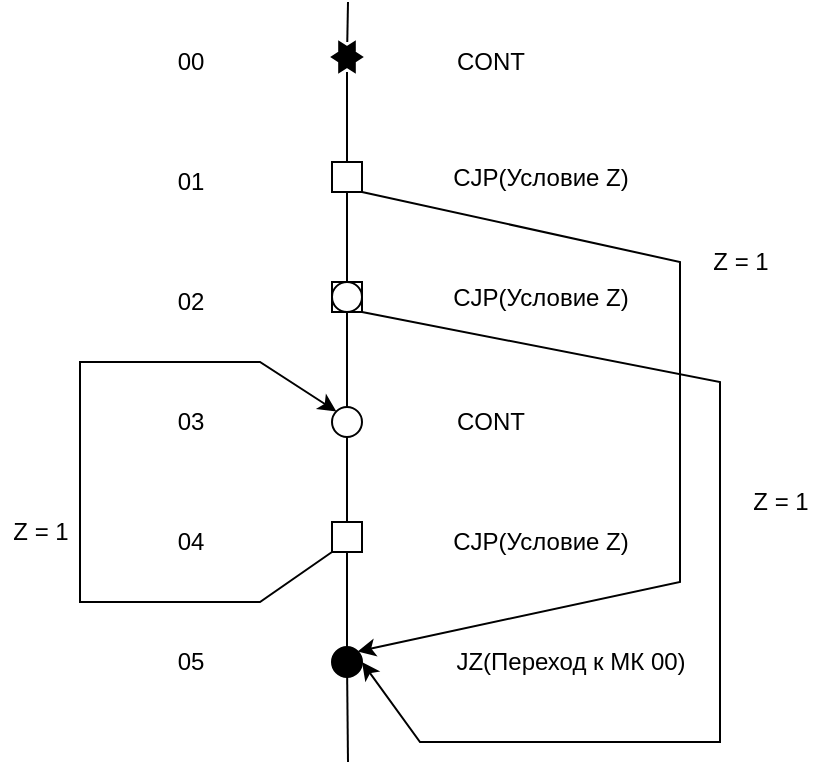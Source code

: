 <mxfile version="16.6.7" type="device"><diagram id="DfxLHBo90999B_crjn2f" name="Page-1"><mxGraphModel dx="1185" dy="635" grid="1" gridSize="10" guides="1" tooltips="1" connect="1" arrows="1" fold="1" page="1" pageScale="1" pageWidth="827" pageHeight="1169" math="0" shadow="0"><root><mxCell id="0"/><mxCell id="1" parent="0"/><mxCell id="LBOcqJSzIK7JJj1JvSgx-1" value="" style="endArrow=none;html=1;rounded=0;startArrow=none;" edge="1" parent="1" source="LBOcqJSzIK7JJj1JvSgx-2"><mxGeometry width="50" height="50" relative="1" as="geometry"><mxPoint x="414" y="320" as="sourcePoint"/><mxPoint x="414" y="60" as="targetPoint"/></mxGeometry></mxCell><mxCell id="LBOcqJSzIK7JJj1JvSgx-2" value="" style="verticalLabelPosition=bottom;verticalAlign=top;html=1;shape=mxgraph.basic.6_point_star;fillColor=#000000;" vertex="1" parent="1"><mxGeometry x="406" y="80" width="15" height="15" as="geometry"/></mxCell><mxCell id="LBOcqJSzIK7JJj1JvSgx-3" value="" style="endArrow=none;html=1;rounded=0;startArrow=none;" edge="1" parent="1" source="LBOcqJSzIK7JJj1JvSgx-5" target="LBOcqJSzIK7JJj1JvSgx-2"><mxGeometry width="50" height="50" relative="1" as="geometry"><mxPoint x="414" y="520" as="sourcePoint"/><mxPoint x="414" y="60" as="targetPoint"/></mxGeometry></mxCell><mxCell id="LBOcqJSzIK7JJj1JvSgx-33" style="edgeStyle=none;rounded=0;orthogonalLoop=1;jettySize=auto;html=1;exitX=1;exitY=1;exitDx=0;exitDy=0;entryX=1;entryY=0;entryDx=0;entryDy=0;" edge="1" parent="1" source="LBOcqJSzIK7JJj1JvSgx-5" target="LBOcqJSzIK7JJj1JvSgx-26"><mxGeometry relative="1" as="geometry"><Array as="points"><mxPoint x="580" y="190"/><mxPoint x="580" y="350"/></Array></mxGeometry></mxCell><mxCell id="LBOcqJSzIK7JJj1JvSgx-5" value="" style="rounded=0;whiteSpace=wrap;html=1;fillColor=#FFFFFF;" vertex="1" parent="1"><mxGeometry x="406" y="140" width="15" height="15" as="geometry"/></mxCell><mxCell id="LBOcqJSzIK7JJj1JvSgx-6" value="" style="endArrow=none;html=1;rounded=0;startArrow=none;" edge="1" parent="1" source="LBOcqJSzIK7JJj1JvSgx-24" target="LBOcqJSzIK7JJj1JvSgx-5"><mxGeometry width="50" height="50" relative="1" as="geometry"><mxPoint x="414" y="520" as="sourcePoint"/><mxPoint x="413.509" y="95" as="targetPoint"/></mxGeometry></mxCell><mxCell id="LBOcqJSzIK7JJj1JvSgx-7" value="00" style="text;html=1;align=center;verticalAlign=middle;resizable=0;points=[];autosize=1;strokeColor=none;fillColor=none;" vertex="1" parent="1"><mxGeometry x="320" y="80" width="30" height="20" as="geometry"/></mxCell><mxCell id="LBOcqJSzIK7JJj1JvSgx-8" value="01" style="text;html=1;align=center;verticalAlign=middle;resizable=0;points=[];autosize=1;strokeColor=none;fillColor=none;" vertex="1" parent="1"><mxGeometry x="320" y="140" width="30" height="20" as="geometry"/></mxCell><mxCell id="LBOcqJSzIK7JJj1JvSgx-9" value="CONT" style="text;html=1;align=center;verticalAlign=middle;resizable=0;points=[];autosize=1;strokeColor=none;fillColor=none;" vertex="1" parent="1"><mxGeometry x="460" y="80" width="50" height="20" as="geometry"/></mxCell><mxCell id="LBOcqJSzIK7JJj1JvSgx-10" value="CJP(Условие Z)" style="text;html=1;align=center;verticalAlign=middle;resizable=0;points=[];autosize=1;strokeColor=none;fillColor=none;" vertex="1" parent="1"><mxGeometry x="460" y="137.5" width="100" height="20" as="geometry"/></mxCell><mxCell id="LBOcqJSzIK7JJj1JvSgx-34" style="edgeStyle=none;rounded=0;orthogonalLoop=1;jettySize=auto;html=1;exitX=1;exitY=1;exitDx=0;exitDy=0;entryX=1;entryY=0.5;entryDx=0;entryDy=0;" edge="1" parent="1" source="LBOcqJSzIK7JJj1JvSgx-11" target="LBOcqJSzIK7JJj1JvSgx-26"><mxGeometry relative="1" as="geometry"><Array as="points"><mxPoint x="600" y="250"/><mxPoint x="600" y="370"/><mxPoint x="600" y="430"/><mxPoint x="570" y="430"/><mxPoint x="450" y="430"/></Array></mxGeometry></mxCell><mxCell id="LBOcqJSzIK7JJj1JvSgx-11" value="" style="rounded=0;whiteSpace=wrap;html=1;fillColor=#FFFFFF;" vertex="1" parent="1"><mxGeometry x="406" y="200" width="15" height="15" as="geometry"/></mxCell><mxCell id="LBOcqJSzIK7JJj1JvSgx-12" value="02" style="text;html=1;align=center;verticalAlign=middle;resizable=0;points=[];autosize=1;strokeColor=none;fillColor=none;" vertex="1" parent="1"><mxGeometry x="320" y="200" width="30" height="20" as="geometry"/></mxCell><mxCell id="LBOcqJSzIK7JJj1JvSgx-13" value="CJP(Условие Z)" style="text;html=1;align=center;verticalAlign=middle;resizable=0;points=[];autosize=1;strokeColor=none;fillColor=none;" vertex="1" parent="1"><mxGeometry x="460" y="197.5" width="100" height="20" as="geometry"/></mxCell><mxCell id="LBOcqJSzIK7JJj1JvSgx-15" value="03" style="text;html=1;align=center;verticalAlign=middle;resizable=0;points=[];autosize=1;strokeColor=none;fillColor=none;" vertex="1" parent="1"><mxGeometry x="320" y="260" width="30" height="20" as="geometry"/></mxCell><mxCell id="LBOcqJSzIK7JJj1JvSgx-16" value="CONT" style="text;html=1;align=center;verticalAlign=middle;resizable=0;points=[];autosize=1;strokeColor=none;fillColor=none;" vertex="1" parent="1"><mxGeometry x="460" y="260" width="50" height="20" as="geometry"/></mxCell><mxCell id="LBOcqJSzIK7JJj1JvSgx-21" style="rounded=0;orthogonalLoop=1;jettySize=auto;html=1;exitX=0;exitY=1;exitDx=0;exitDy=0;entryX=0;entryY=0;entryDx=0;entryDy=0;" edge="1" parent="1" source="LBOcqJSzIK7JJj1JvSgx-17" target="LBOcqJSzIK7JJj1JvSgx-24"><mxGeometry relative="1" as="geometry"><mxPoint x="390" y="240" as="targetPoint"/><Array as="points"><mxPoint x="370" y="360"/><mxPoint x="280" y="360"/><mxPoint x="280" y="240"/><mxPoint x="370" y="240"/></Array></mxGeometry></mxCell><mxCell id="LBOcqJSzIK7JJj1JvSgx-17" value="" style="rounded=0;whiteSpace=wrap;html=1;fillColor=#FFFFFF;" vertex="1" parent="1"><mxGeometry x="406" y="320" width="15" height="15" as="geometry"/></mxCell><mxCell id="LBOcqJSzIK7JJj1JvSgx-18" value="" style="endArrow=none;html=1;rounded=0;startArrow=none;" edge="1" parent="1" source="LBOcqJSzIK7JJj1JvSgx-26" target="LBOcqJSzIK7JJj1JvSgx-17"><mxGeometry width="50" height="50" relative="1" as="geometry"><mxPoint x="414" y="520" as="sourcePoint"/><mxPoint x="413.51" y="155" as="targetPoint"/></mxGeometry></mxCell><mxCell id="LBOcqJSzIK7JJj1JvSgx-19" value="04" style="text;html=1;align=center;verticalAlign=middle;resizable=0;points=[];autosize=1;strokeColor=none;fillColor=none;" vertex="1" parent="1"><mxGeometry x="320" y="320" width="30" height="20" as="geometry"/></mxCell><mxCell id="LBOcqJSzIK7JJj1JvSgx-25" value="Z = 1" style="text;html=1;align=center;verticalAlign=middle;resizable=0;points=[];autosize=1;strokeColor=none;fillColor=none;" vertex="1" parent="1"><mxGeometry x="240" y="315" width="40" height="20" as="geometry"/></mxCell><mxCell id="LBOcqJSzIK7JJj1JvSgx-26" value="" style="ellipse;whiteSpace=wrap;html=1;aspect=fixed;fillColor=#000000;" vertex="1" parent="1"><mxGeometry x="406" y="382.5" width="15" height="15" as="geometry"/></mxCell><mxCell id="LBOcqJSzIK7JJj1JvSgx-27" value="" style="endArrow=none;html=1;rounded=0;" edge="1" parent="1" target="LBOcqJSzIK7JJj1JvSgx-26"><mxGeometry width="50" height="50" relative="1" as="geometry"><mxPoint x="414" y="440" as="sourcePoint"/><mxPoint x="413.519" y="335" as="targetPoint"/></mxGeometry></mxCell><mxCell id="LBOcqJSzIK7JJj1JvSgx-28" value="05" style="text;html=1;align=center;verticalAlign=middle;resizable=0;points=[];autosize=1;strokeColor=none;fillColor=none;" vertex="1" parent="1"><mxGeometry x="320" y="380" width="30" height="20" as="geometry"/></mxCell><mxCell id="LBOcqJSzIK7JJj1JvSgx-29" value="CJP(Условие Z)" style="text;html=1;align=center;verticalAlign=middle;resizable=0;points=[];autosize=1;strokeColor=none;fillColor=none;" vertex="1" parent="1"><mxGeometry x="460" y="320" width="100" height="20" as="geometry"/></mxCell><mxCell id="LBOcqJSzIK7JJj1JvSgx-30" value="" style="ellipse;whiteSpace=wrap;html=1;aspect=fixed;fillColor=#FFFFFF;" vertex="1" parent="1"><mxGeometry x="406" y="200" width="15" height="15" as="geometry"/></mxCell><mxCell id="LBOcqJSzIK7JJj1JvSgx-24" value="" style="ellipse;whiteSpace=wrap;html=1;aspect=fixed;fillColor=#FFFFFF;" vertex="1" parent="1"><mxGeometry x="406" y="262.5" width="15" height="15" as="geometry"/></mxCell><mxCell id="LBOcqJSzIK7JJj1JvSgx-31" value="" style="endArrow=none;html=1;rounded=0;startArrow=none;" edge="1" parent="1" source="LBOcqJSzIK7JJj1JvSgx-17" target="LBOcqJSzIK7JJj1JvSgx-24"><mxGeometry width="50" height="50" relative="1" as="geometry"><mxPoint x="413.5" y="320.0" as="sourcePoint"/><mxPoint x="413.5" y="155" as="targetPoint"/></mxGeometry></mxCell><mxCell id="LBOcqJSzIK7JJj1JvSgx-35" value="Z = 1" style="text;html=1;align=center;verticalAlign=middle;resizable=0;points=[];autosize=1;strokeColor=none;fillColor=none;" vertex="1" parent="1"><mxGeometry x="590" y="180" width="40" height="20" as="geometry"/></mxCell><mxCell id="LBOcqJSzIK7JJj1JvSgx-36" value="Z = 1" style="text;html=1;align=center;verticalAlign=middle;resizable=0;points=[];autosize=1;strokeColor=none;fillColor=none;" vertex="1" parent="1"><mxGeometry x="610" y="300" width="40" height="20" as="geometry"/></mxCell><mxCell id="LBOcqJSzIK7JJj1JvSgx-37" value="JZ(Переход к МК 00)" style="text;html=1;align=center;verticalAlign=middle;resizable=0;points=[];autosize=1;strokeColor=none;fillColor=none;" vertex="1" parent="1"><mxGeometry x="460" y="380" width="130" height="20" as="geometry"/></mxCell></root></mxGraphModel></diagram></mxfile>